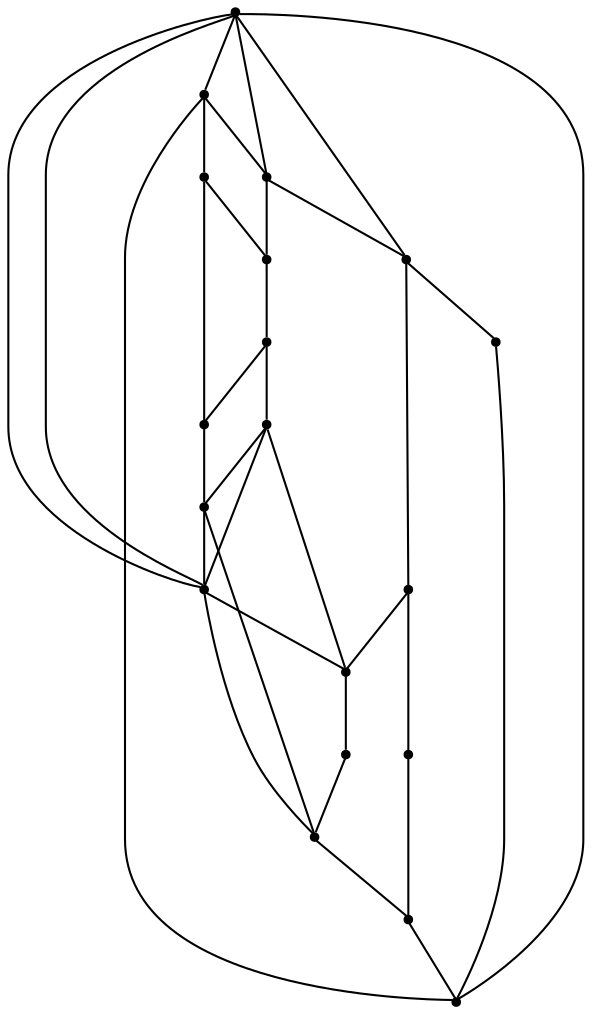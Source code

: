 graph {
  node [shape=point,comment="{\"directed\":false,\"doi\":\"10.1007/3-540-37623-2_18\",\"figure\":\"3\"}"]

  v0 [pos="1098.0185614849188,1465.6536236143959"]
  v1 [pos="670.2288478488434,1467.1535625792396"]
  v2 [pos="1241.781902552204,1305.6535218891354"]
  v3 [pos="1241.781902552204,1622.4034761127682"]
  v4 [pos="546.2173626185016,1622.4034761127682"]
  v5 [pos="1178.026036946237,1357.9035574929767"]
  v6 [pos="1178.026036946237,1575.1534913715573"]
  v7 [pos="745.235808405688,1573.4035625792394"]
  v8 [pos="593.4717325091085,1575.1534913715573"]
  v9 [pos="884.2487747652624,1576.6535574929767"]
  v10 [pos="1019.7613043906792,1576.6535574929767"]
  v11 [pos="1019.7613043906792,1356.1535015440834"]
  v12 [pos="1021.2613825609955,1467.1535625792394"]
  v13 [pos="884.2487747652624,1467.1535625792396"]
  v14 [pos="885.7488529355785,1356.1535015440834"]
  v15 [pos="746.9858996043902,1462.4035015440832"]
  v16 [pos="748.4861049430829,1354.6535625792396"]
  v17 [pos="595.2218872919989,1356.1535015440832"]
  v18 [pos="544.4671442514228,1307.1534608539791"]

  v4 -- v8 [id="-2",pos="546.2173626185016,1622.4034761127682 593.4717325091085,1575.1534913715573 593.4717325091085,1575.1534913715573 593.4717325091085,1575.1534913715573"]
  v4 -- v18 [id="-3",pos="546.2173626185016,1622.4034761127682 544.4671442514228,1307.1534608539791 544.4671442514228,1307.1534608539791 544.4671442514228,1307.1534608539791"]
  v18 -- v17 [id="-4",pos="544.4671442514228,1307.1534608539791 595.2218872919989,1356.1535015440832 595.2218872919989,1356.1535015440832 595.2218872919989,1356.1535015440832"]
  v18 -- v2 [id="-5",pos="544.4671442514228,1307.1534608539791 1241.781902552204,1305.6535218891354 1241.781902552204,1305.6535218891354 1241.781902552204,1305.6535218891354"]
  v8 -- v17 [id="-6",pos="593.4717325091085,1575.1534913715573 595.2218872919989,1356.1535015440832 595.2218872919989,1356.1535015440832 595.2218872919989,1356.1535015440832"]
  v8 -- v1 [id="-7",pos="593.4717325091085,1575.1534913715573 670.2288478488434,1467.1535625792396 670.2288478488434,1467.1535625792396 670.2288478488434,1467.1535625792396"]
  v1 -- v16 [id="-8",pos="670.2288478488434,1467.1535625792396 748.4861049430829,1354.6535625792396 748.4861049430829,1354.6535625792396 748.4861049430829,1354.6535625792396"]
  v17 -- v1 [id="-9",pos="595.2218872919989,1356.1535015440832 670.2288478488434,1467.1535625792396 670.2288478488434,1467.1535625792396 670.2288478488434,1467.1535625792396"]
  v1 -- v7 [id="-10",pos="670.2288478488434,1467.1535625792396 745.235808405688,1573.4035625792394 745.235808405688,1573.4035625792394 745.235808405688,1573.4035625792394"]
  v17 -- v16 [id="-11",pos="595.2218872919989,1356.1535015440832 748.4861049430829,1354.6535625792396 748.4861049430829,1354.6535625792396 748.4861049430829,1354.6535625792396"]
  v16 -- v14 [id="-12",pos="748.4861049430829,1354.6535625792396 885.7488529355785,1356.1535015440834 885.7488529355785,1356.1535015440834 885.7488529355785,1356.1535015440834"]
  v14 -- v11 [id="-13",pos="885.7488529355785,1356.1535015440834 1019.7613043906792,1356.1535015440834 1019.7613043906792,1356.1535015440834 1019.7613043906792,1356.1535015440834"]
  v11 -- v5 [id="-14",pos="1019.7613043906792,1356.1535015440834 1178.026036946237,1357.9035574929767 1178.026036946237,1357.9035574929767 1178.026036946237,1357.9035574929767"]
  v1 -- v0 [id="-15",pos="670.2288478488434,1467.1535625792396 680.8048694725655,1474.0744406716876 680.8048694725655,1474.0744406716876 680.8048694725655,1474.0744406716876 691.4142092109556,1479.2452628152423 712.6411546322142,1489.5911032693439 734.1389686956206,1496.1244081196041 755.6409793154545,1502.65784012644 777.4096620210084,1505.3784822162838 793.736174050174,1500.7494742410236 810.066882635767,1496.1244081196041 820.9510968201674,1484.1452414529376 831.5646966991734,1471.0828279194088 842.1781694098028,1458.0160910623126 852.5167040902334,1443.8617840147865 865.0345232403748,1435.9661236143959 877.5523423905162,1428.0744050678463 892.2494460103683,1426.4410788552814 905.3091296131814,1430.2494182921303 918.3727554356692,1434.0619538959713 929.803030629169,1443.3161551492267 938.5121569002863,1453.3869559304767 947.217086614976,1463.4577567117267 953.2051911320874,1474.345284177547 961.6392522046294,1484.4202811257892 970.0776370019757,1494.4910819070392 980.9619783547527,1503.7452831602943 991.575451065382,1507.0119355854245 1002.1889237760114,1510.2784608539791 1012.5315278444931,1507.5578187641354 1023.6867378394177,1504.0161266661537 1034.8460172223934,1500.4786307351642 1046.8180297001884,1496.1244081196041 1059.6067174924774,1489.8618196186276 1072.399601841194,1483.6036815977943 1086.004964947977,1475.4369233783932 1098.0185614849188,1465.6536236143959"]
  v1 -- v0 [id="-16",pos="670.2288478488434,1467.1535625792396 683.2508896121846,1461.0078309711666 683.2508896121846,1461.0078309711666 683.2508896121846,1461.0078309711666 693.0476870083199,1453.1161124246173 712.6411546322142,1437.3286063211017 732.2346222561085,1428.3452485737057 751.8282170483794,1419.36189082631 771.4216846722737,1417.1828085916095 785.8438502619272,1420.4494610167396 800.2702124080082,1423.7161134418698 809.5210759634208,1432.4286276834064 816.8674659109447,1446.0369243956459 824.2139830268452,1459.6494172748776 829.6561537032337,1478.157819781388 839.1820824572216,1490.1369864480548 848.7080112112093,1502.1118297911537 862.3133743179923,1507.5578187641354 876.464671265498,1510.0077445046954 890.6160953813804,1512.4577974018307 905.3091296131814,1511.9119142231198 917.0101462804523,1505.9244925515704 928.7153595041509,1499.9327475564533 937.4202892188406,1488.5036602354896 946.4004113004821,1474.891167356258 955.3802790453705,1461.2827434874428 964.6354663255872,1445.4952373839271 975.2489390362166,1437.3286063211017 985.862411746846,1429.161975258276 997.8342970562644,1428.616092079565 1009.5354408919119,1429.9785747862709 1021.2364575591828,1431.33698848256 1032.6667327526827,1434.60364090769 1047.3639635409113,1440.5952587462318 1062.0568706043357,1446.5828075743568 1080.0168604308656,1455.291125648901 1088.9969825125072,1459.6494172748776 1098.0185614849188,1465.6536236143959 1098.0185614849188,1465.6536236143959 1098.0185614849188,1465.6536236143959"]
  v6 -- v10 [id="-19",pos="1178.026036946237,1575.1534913715573 1019.7613043906792,1576.6535574929767 1019.7613043906792,1576.6535574929767 1019.7613043906792,1576.6535574929767"]
  v10 -- v9 [id="-20",pos="1019.7613043906792,1576.6535574929767 884.2487747652624,1576.6535574929767 884.2487747652624,1576.6535574929767 884.2487747652624,1576.6535574929767"]
  v15 -- v16 [id="-21",pos="746.9858996043902,1462.4035015440832 748.4861049430829,1354.6535625792396 748.4861049430829,1354.6535625792396 748.4861049430829,1354.6535625792396"]
  v9 -- v7 [id="-22",pos="884.2487747652624,1576.6535574929767 745.235808405688,1573.4035625792394 745.235808405688,1573.4035625792394 745.235808405688,1573.4035625792394"]
  v9 -- v13 [id="-23",pos="884.2487747652624,1576.6535574929767 884.2487747652624,1467.1535625792396 884.2487747652624,1467.1535625792396 884.2487747652624,1467.1535625792396"]
  v7 -- v8 [id="-24",pos="745.235808405688,1573.4035625792394 593.4717325091085,1575.1534913715573 593.4717325091085,1575.1534913715573 593.4717325091085,1575.1534913715573"]
  v13 -- v14 [id="-25",pos="884.2487747652624,1467.1535625792396 885.7488529355785,1356.1535015440834 885.7488529355785,1356.1535015440834 885.7488529355785,1356.1535015440834"]
  v5 -- v6 [id="-26",pos="1178.026036946237,1357.9035574929767 1178.026036946237,1575.1534913715573 1178.026036946237,1575.1534913715573 1178.026036946237,1575.1534913715573"]
  v10 -- v12 [id="-27",pos="1019.7613043906792,1576.6535574929767 1021.2613825609955,1467.1535625792394 1021.2613825609955,1467.1535625792394 1021.2613825609955,1467.1535625792394"]
  v6 -- v3 [id="-28",pos="1178.026036946237,1575.1534913715573 1241.781902552204,1622.4034761127682 1241.781902552204,1622.4034761127682 1241.781902552204,1622.4034761127682"]
  v12 -- v11 [id="-29",pos="1021.2613825609955,1467.1535625792394 1019.7613043906792,1356.1535015440834 1019.7613043906792,1356.1535015440834 1019.7613043906792,1356.1535015440834"]
  v5 -- v2 [id="-30",pos="1178.026036946237,1357.9035574929767 1241.781902552204,1305.6535218891354 1241.781902552204,1305.6535218891354 1241.781902552204,1305.6535218891354"]
  v11 -- v0 [id="-31",pos="1019.7613043906792,1356.1535015440834 1098.0185614849188,1465.6536236143959 1098.0185614849188,1465.6536236143959 1098.0185614849188,1465.6536236143959"]
  v3 -- v4 [id="-32",pos="1241.781902552204,1622.4034761127682 546.2173626185016,1622.4034761127682 546.2173626185016,1622.4034761127682 546.2173626185016,1622.4034761127682"]
  v0 -- v6 [id="-33",pos="1098.0185614849188,1465.6536236143959 1178.026036946237,1575.1534913715573 1178.026036946237,1575.1534913715573 1178.026036946237,1575.1534913715573"]
  v2 -- v3 [id="-34",pos="1241.781902552204,1305.6535218891354 1241.781902552204,1622.4034761127682 1241.781902552204,1622.4034761127682 1241.781902552204,1622.4034761127682"]
  v10 -- v0 [id="-35",pos="1019.7613043906792,1576.6535574929767 1098.0185614849188,1465.6536236143959 1098.0185614849188,1465.6536236143959 1098.0185614849188,1465.6536236143959"]
  v7 -- v15 [id="-36",pos="745.235808405688,1573.4035625792394 746.9858996043902,1462.4035015440832 746.9858996043902,1462.4035015440832 746.9858996043902,1462.4035015440832"]
  v0 -- v5 [id="-37",pos="1098.0185614849188,1465.6536236143959 1178.026036946237,1357.9035574929767 1178.026036946237,1357.9035574929767 1178.026036946237,1357.9035574929767"]
}